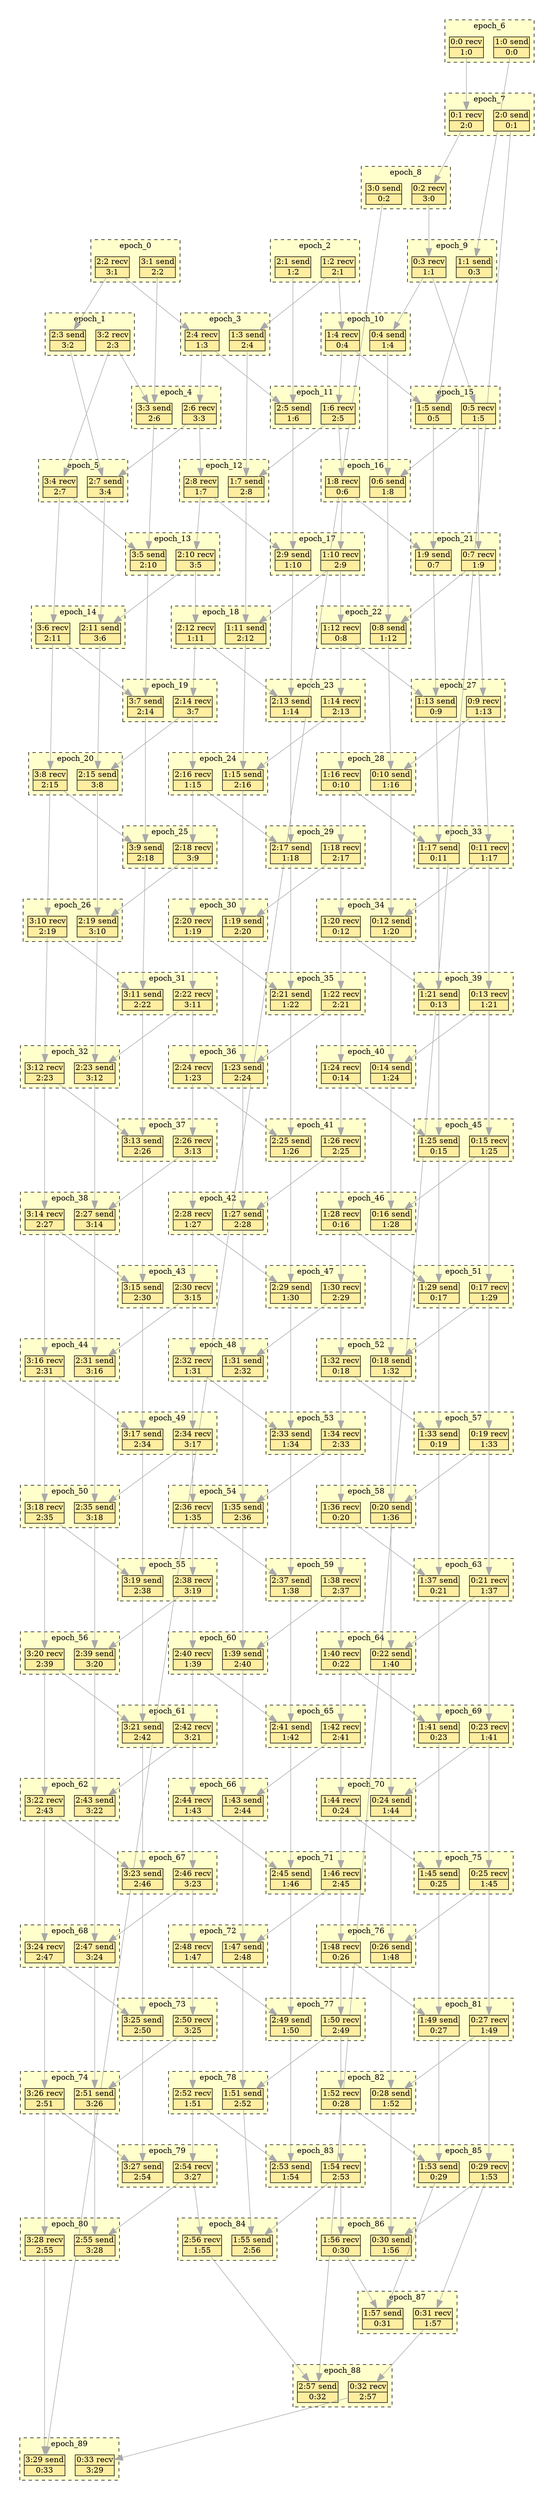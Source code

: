 digraph{node[shape=none margin=0 style=filled colorscheme=ylorrd9 fillcolor=2];compound=true;splines=line;subgraph clusterdummy0_0{style=invis;subgraph clusterdummy0_1{style=invis;subgraph clusterdummy0_2{style=invis;subgraph cluster0{style=dashed;colorscheme=ylorrd9;bgcolor=1;edge[arrowhead=empty];label=epoch_0;94[label=<<table border="0" cellborder="0" cellspacing="0"><tr><td>2:2 recv</td></tr><hr/><tr><td> 3:1 </td></tr></table>>];151[label=<<table border="0" cellborder="0" cellspacing="0"><tr><td>3:1 send</td></tr><hr/><tr><td> 2:2 </td></tr></table>>];}}}}subgraph clusterdummy1_0{style=invis;subgraph clusterdummy1_1{style=invis;subgraph clusterdummy1_2{style=invis;subgraph cluster1{style=dashed;colorscheme=ylorrd9;bgcolor=1;edge[arrowhead=empty];label=epoch_1;95[label=<<table border="0" cellborder="0" cellspacing="0"><tr><td>2:3 send</td></tr><hr/><tr><td> 3:2 </td></tr></table>>];152[label=<<table border="0" cellborder="0" cellspacing="0"><tr><td>3:2 recv</td></tr><hr/><tr><td> 2:3 </td></tr></table>>];}}}}subgraph clusterdummy2_0{style=invis;subgraph clusterdummy2_1{style=invis;subgraph clusterdummy2_2{style=invis;subgraph cluster2{style=dashed;colorscheme=ylorrd9;bgcolor=1;edge[arrowhead=empty];label=epoch_2;36[label=<<table border="0" cellborder="0" cellspacing="0"><tr><td>1:2 recv</td></tr><hr/><tr><td> 2:1 </td></tr></table>>];93[label=<<table border="0" cellborder="0" cellspacing="0"><tr><td>2:1 send</td></tr><hr/><tr><td> 1:2 </td></tr></table>>];}}}}subgraph clusterdummy3_0{style=invis;subgraph clusterdummy3_1{style=invis;subgraph clusterdummy3_2{style=invis;subgraph cluster3{style=dashed;colorscheme=ylorrd9;bgcolor=1;edge[arrowhead=empty];label=epoch_3;37[label=<<table border="0" cellborder="0" cellspacing="0"><tr><td>1:3 send</td></tr><hr/><tr><td> 2:4 </td></tr></table>>];96[label=<<table border="0" cellborder="0" cellspacing="0"><tr><td>2:4 recv</td></tr><hr/><tr><td> 1:3 </td></tr></table>>];}}}}subgraph clusterdummy4_0{style=invis;subgraph clusterdummy4_1{style=invis;subgraph clusterdummy4_2{style=invis;subgraph cluster4{style=dashed;colorscheme=ylorrd9;bgcolor=1;edge[arrowhead=empty];label=epoch_4;98[label=<<table border="0" cellborder="0" cellspacing="0"><tr><td>2:6 recv</td></tr><hr/><tr><td> 3:3 </td></tr></table>>];153[label=<<table border="0" cellborder="0" cellspacing="0"><tr><td>3:3 send</td></tr><hr/><tr><td> 2:6 </td></tr></table>>];}}}}subgraph clusterdummy5_0{style=invis;subgraph clusterdummy5_1{style=invis;subgraph clusterdummy5_2{style=invis;subgraph cluster5{style=dashed;colorscheme=ylorrd9;bgcolor=1;edge[arrowhead=empty];label=epoch_5;99[label=<<table border="0" cellborder="0" cellspacing="0"><tr><td>2:7 send</td></tr><hr/><tr><td> 3:4 </td></tr></table>>];154[label=<<table border="0" cellborder="0" cellspacing="0"><tr><td>3:4 recv</td></tr><hr/><tr><td> 2:7 </td></tr></table>>];}}}}subgraph clusterdummy6_0{style=invis;subgraph clusterdummy6_1{style=invis;subgraph clusterdummy6_2{style=invis;subgraph cluster6{style=dashed;colorscheme=ylorrd9;bgcolor=1;edge[arrowhead=empty];label=epoch_6;0[label=<<table border="0" cellborder="0" cellspacing="0"><tr><td>0:0 recv</td></tr><hr/><tr><td> 1:0 </td></tr></table>>];34[label=<<table border="0" cellborder="0" cellspacing="0"><tr><td>1:0 send</td></tr><hr/><tr><td> 0:0 </td></tr></table>>];}}}}subgraph clusterdummy7_0{style=invis;subgraph clusterdummy7_1{style=invis;subgraph clusterdummy7_2{style=invis;subgraph cluster7{style=dashed;colorscheme=ylorrd9;bgcolor=1;edge[arrowhead=empty];label=epoch_7;1[label=<<table border="0" cellborder="0" cellspacing="0"><tr><td>0:1 recv</td></tr><hr/><tr><td> 2:0 </td></tr></table>>];92[label=<<table border="0" cellborder="0" cellspacing="0"><tr><td>2:0 send</td></tr><hr/><tr><td> 0:1 </td></tr></table>>];}}}}subgraph clusterdummy8_0{style=invis;subgraph clusterdummy8_1{style=invis;subgraph clusterdummy8_2{style=invis;subgraph cluster8{style=dashed;colorscheme=ylorrd9;bgcolor=1;edge[arrowhead=empty];label=epoch_8;2[label=<<table border="0" cellborder="0" cellspacing="0"><tr><td>0:2 recv</td></tr><hr/><tr><td> 3:0 </td></tr></table>>];150[label=<<table border="0" cellborder="0" cellspacing="0"><tr><td>3:0 send</td></tr><hr/><tr><td> 0:2 </td></tr></table>>];}}}}subgraph clusterdummy9_0{style=invis;subgraph clusterdummy9_1{style=invis;subgraph clusterdummy9_2{style=invis;subgraph cluster9{style=dashed;colorscheme=ylorrd9;bgcolor=1;edge[arrowhead=empty];label=epoch_9;3[label=<<table border="0" cellborder="0" cellspacing="0"><tr><td>0:3 recv</td></tr><hr/><tr><td> 1:1 </td></tr></table>>];35[label=<<table border="0" cellborder="0" cellspacing="0"><tr><td>1:1 send</td></tr><hr/><tr><td> 0:3 </td></tr></table>>];}}}}subgraph clusterdummy10_0{style=invis;subgraph clusterdummy10_1{style=invis;subgraph clusterdummy10_2{style=invis;subgraph cluster10{style=dashed;colorscheme=ylorrd9;bgcolor=1;edge[arrowhead=empty];label=epoch_10;4[label=<<table border="0" cellborder="0" cellspacing="0"><tr><td>0:4 send</td></tr><hr/><tr><td> 1:4 </td></tr></table>>];38[label=<<table border="0" cellborder="0" cellspacing="0"><tr><td>1:4 recv</td></tr><hr/><tr><td> 0:4 </td></tr></table>>];}}}}subgraph clusterdummy11_0{style=invis;subgraph clusterdummy11_1{style=invis;subgraph clusterdummy11_2{style=invis;subgraph cluster11{style=dashed;colorscheme=ylorrd9;bgcolor=1;edge[arrowhead=empty];label=epoch_11;40[label=<<table border="0" cellborder="0" cellspacing="0"><tr><td>1:6 recv</td></tr><hr/><tr><td> 2:5 </td></tr></table>>];97[label=<<table border="0" cellborder="0" cellspacing="0"><tr><td>2:5 send</td></tr><hr/><tr><td> 1:6 </td></tr></table>>];}}}}subgraph clusterdummy12_0{style=invis;subgraph clusterdummy12_1{style=invis;subgraph clusterdummy12_2{style=invis;subgraph cluster12{style=dashed;colorscheme=ylorrd9;bgcolor=1;edge[arrowhead=empty];label=epoch_12;41[label=<<table border="0" cellborder="0" cellspacing="0"><tr><td>1:7 send</td></tr><hr/><tr><td> 2:8 </td></tr></table>>];100[label=<<table border="0" cellborder="0" cellspacing="0"><tr><td>2:8 recv</td></tr><hr/><tr><td> 1:7 </td></tr></table>>];}}}}subgraph clusterdummy13_0{style=invis;subgraph clusterdummy13_1{style=invis;subgraph clusterdummy13_2{style=invis;subgraph cluster13{style=dashed;colorscheme=ylorrd9;bgcolor=1;edge[arrowhead=empty];label=epoch_13;102[label=<<table border="0" cellborder="0" cellspacing="0"><tr><td>2:10 recv</td></tr><hr/><tr><td> 3:5 </td></tr></table>>];155[label=<<table border="0" cellborder="0" cellspacing="0"><tr><td>3:5 send</td></tr><hr/><tr><td> 2:10 </td></tr></table>>];}}}}subgraph clusterdummy14_0{style=invis;subgraph clusterdummy14_1{style=invis;subgraph clusterdummy14_2{style=invis;subgraph cluster14{style=dashed;colorscheme=ylorrd9;bgcolor=1;edge[arrowhead=empty];label=epoch_14;103[label=<<table border="0" cellborder="0" cellspacing="0"><tr><td>2:11 send</td></tr><hr/><tr><td> 3:6 </td></tr></table>>];156[label=<<table border="0" cellborder="0" cellspacing="0"><tr><td>3:6 recv</td></tr><hr/><tr><td> 2:11 </td></tr></table>>];}}}}subgraph clusterdummy15_0{style=invis;subgraph clusterdummy15_1{style=invis;subgraph clusterdummy15_2{style=invis;subgraph cluster15{style=dashed;colorscheme=ylorrd9;bgcolor=1;edge[arrowhead=empty];label=epoch_15;5[label=<<table border="0" cellborder="0" cellspacing="0"><tr><td>0:5 recv</td></tr><hr/><tr><td> 1:5 </td></tr></table>>];39[label=<<table border="0" cellborder="0" cellspacing="0"><tr><td>1:5 send</td></tr><hr/><tr><td> 0:5 </td></tr></table>>];}}}}subgraph clusterdummy16_0{style=invis;subgraph clusterdummy16_1{style=invis;subgraph clusterdummy16_2{style=invis;subgraph cluster16{style=dashed;colorscheme=ylorrd9;bgcolor=1;edge[arrowhead=empty];label=epoch_16;6[label=<<table border="0" cellborder="0" cellspacing="0"><tr><td>0:6 send</td></tr><hr/><tr><td> 1:8 </td></tr></table>>];42[label=<<table border="0" cellborder="0" cellspacing="0"><tr><td>1:8 recv</td></tr><hr/><tr><td> 0:6 </td></tr></table>>];}}}}subgraph clusterdummy17_0{style=invis;subgraph clusterdummy17_1{style=invis;subgraph clusterdummy17_2{style=invis;subgraph cluster17{style=dashed;colorscheme=ylorrd9;bgcolor=1;edge[arrowhead=empty];label=epoch_17;44[label=<<table border="0" cellborder="0" cellspacing="0"><tr><td>1:10 recv</td></tr><hr/><tr><td> 2:9 </td></tr></table>>];101[label=<<table border="0" cellborder="0" cellspacing="0"><tr><td>2:9 send</td></tr><hr/><tr><td> 1:10 </td></tr></table>>];}}}}subgraph clusterdummy18_0{style=invis;subgraph clusterdummy18_1{style=invis;subgraph clusterdummy18_2{style=invis;subgraph cluster18{style=dashed;colorscheme=ylorrd9;bgcolor=1;edge[arrowhead=empty];label=epoch_18;45[label=<<table border="0" cellborder="0" cellspacing="0"><tr><td>1:11 send</td></tr><hr/><tr><td> 2:12 </td></tr></table>>];104[label=<<table border="0" cellborder="0" cellspacing="0"><tr><td>2:12 recv</td></tr><hr/><tr><td> 1:11 </td></tr></table>>];}}}}subgraph clusterdummy19_0{style=invis;subgraph clusterdummy19_1{style=invis;subgraph clusterdummy19_2{style=invis;subgraph cluster19{style=dashed;colorscheme=ylorrd9;bgcolor=1;edge[arrowhead=empty];label=epoch_19;106[label=<<table border="0" cellborder="0" cellspacing="0"><tr><td>2:14 recv</td></tr><hr/><tr><td> 3:7 </td></tr></table>>];157[label=<<table border="0" cellborder="0" cellspacing="0"><tr><td>3:7 send</td></tr><hr/><tr><td> 2:14 </td></tr></table>>];}}}}subgraph clusterdummy20_0{style=invis;subgraph clusterdummy20_1{style=invis;subgraph clusterdummy20_2{style=invis;subgraph cluster20{style=dashed;colorscheme=ylorrd9;bgcolor=1;edge[arrowhead=empty];label=epoch_20;107[label=<<table border="0" cellborder="0" cellspacing="0"><tr><td>2:15 send</td></tr><hr/><tr><td> 3:8 </td></tr></table>>];158[label=<<table border="0" cellborder="0" cellspacing="0"><tr><td>3:8 recv</td></tr><hr/><tr><td> 2:15 </td></tr></table>>];}}}}subgraph clusterdummy21_0{style=invis;subgraph clusterdummy21_1{style=invis;subgraph clusterdummy21_2{style=invis;subgraph cluster21{style=dashed;colorscheme=ylorrd9;bgcolor=1;edge[arrowhead=empty];label=epoch_21;7[label=<<table border="0" cellborder="0" cellspacing="0"><tr><td>0:7 recv</td></tr><hr/><tr><td> 1:9 </td></tr></table>>];43[label=<<table border="0" cellborder="0" cellspacing="0"><tr><td>1:9 send</td></tr><hr/><tr><td> 0:7 </td></tr></table>>];}}}}subgraph clusterdummy22_0{style=invis;subgraph clusterdummy22_1{style=invis;subgraph clusterdummy22_2{style=invis;subgraph cluster22{style=dashed;colorscheme=ylorrd9;bgcolor=1;edge[arrowhead=empty];label=epoch_22;8[label=<<table border="0" cellborder="0" cellspacing="0"><tr><td>0:8 send</td></tr><hr/><tr><td> 1:12 </td></tr></table>>];46[label=<<table border="0" cellborder="0" cellspacing="0"><tr><td>1:12 recv</td></tr><hr/><tr><td> 0:8 </td></tr></table>>];}}}}subgraph clusterdummy23_0{style=invis;subgraph clusterdummy23_1{style=invis;subgraph clusterdummy23_2{style=invis;subgraph cluster23{style=dashed;colorscheme=ylorrd9;bgcolor=1;edge[arrowhead=empty];label=epoch_23;48[label=<<table border="0" cellborder="0" cellspacing="0"><tr><td>1:14 recv</td></tr><hr/><tr><td> 2:13 </td></tr></table>>];105[label=<<table border="0" cellborder="0" cellspacing="0"><tr><td>2:13 send</td></tr><hr/><tr><td> 1:14 </td></tr></table>>];}}}}subgraph clusterdummy24_0{style=invis;subgraph clusterdummy24_1{style=invis;subgraph clusterdummy24_2{style=invis;subgraph cluster24{style=dashed;colorscheme=ylorrd9;bgcolor=1;edge[arrowhead=empty];label=epoch_24;49[label=<<table border="0" cellborder="0" cellspacing="0"><tr><td>1:15 send</td></tr><hr/><tr><td> 2:16 </td></tr></table>>];108[label=<<table border="0" cellborder="0" cellspacing="0"><tr><td>2:16 recv</td></tr><hr/><tr><td> 1:15 </td></tr></table>>];}}}}subgraph clusterdummy25_0{style=invis;subgraph clusterdummy25_1{style=invis;subgraph clusterdummy25_2{style=invis;subgraph cluster25{style=dashed;colorscheme=ylorrd9;bgcolor=1;edge[arrowhead=empty];label=epoch_25;110[label=<<table border="0" cellborder="0" cellspacing="0"><tr><td>2:18 recv</td></tr><hr/><tr><td> 3:9 </td></tr></table>>];159[label=<<table border="0" cellborder="0" cellspacing="0"><tr><td>3:9 send</td></tr><hr/><tr><td> 2:18 </td></tr></table>>];}}}}subgraph clusterdummy26_0{style=invis;subgraph clusterdummy26_1{style=invis;subgraph clusterdummy26_2{style=invis;subgraph cluster26{style=dashed;colorscheme=ylorrd9;bgcolor=1;edge[arrowhead=empty];label=epoch_26;111[label=<<table border="0" cellborder="0" cellspacing="0"><tr><td>2:19 send</td></tr><hr/><tr><td> 3:10 </td></tr></table>>];160[label=<<table border="0" cellborder="0" cellspacing="0"><tr><td>3:10 recv</td></tr><hr/><tr><td> 2:19 </td></tr></table>>];}}}}subgraph clusterdummy27_0{style=invis;subgraph clusterdummy27_1{style=invis;subgraph clusterdummy27_2{style=invis;subgraph cluster27{style=dashed;colorscheme=ylorrd9;bgcolor=1;edge[arrowhead=empty];label=epoch_27;9[label=<<table border="0" cellborder="0" cellspacing="0"><tr><td>0:9 recv</td></tr><hr/><tr><td> 1:13 </td></tr></table>>];47[label=<<table border="0" cellborder="0" cellspacing="0"><tr><td>1:13 send</td></tr><hr/><tr><td> 0:9 </td></tr></table>>];}}}}subgraph clusterdummy28_0{style=invis;subgraph clusterdummy28_1{style=invis;subgraph clusterdummy28_2{style=invis;subgraph cluster28{style=dashed;colorscheme=ylorrd9;bgcolor=1;edge[arrowhead=empty];label=epoch_28;10[label=<<table border="0" cellborder="0" cellspacing="0"><tr><td>0:10 send</td></tr><hr/><tr><td> 1:16 </td></tr></table>>];50[label=<<table border="0" cellborder="0" cellspacing="0"><tr><td>1:16 recv</td></tr><hr/><tr><td> 0:10 </td></tr></table>>];}}}}subgraph clusterdummy29_0{style=invis;subgraph clusterdummy29_1{style=invis;subgraph clusterdummy29_2{style=invis;subgraph cluster29{style=dashed;colorscheme=ylorrd9;bgcolor=1;edge[arrowhead=empty];label=epoch_29;52[label=<<table border="0" cellborder="0" cellspacing="0"><tr><td>1:18 recv</td></tr><hr/><tr><td> 2:17 </td></tr></table>>];109[label=<<table border="0" cellborder="0" cellspacing="0"><tr><td>2:17 send</td></tr><hr/><tr><td> 1:18 </td></tr></table>>];}}}}subgraph clusterdummy30_0{style=invis;subgraph clusterdummy30_1{style=invis;subgraph clusterdummy30_2{style=invis;subgraph cluster30{style=dashed;colorscheme=ylorrd9;bgcolor=1;edge[arrowhead=empty];label=epoch_30;53[label=<<table border="0" cellborder="0" cellspacing="0"><tr><td>1:19 send</td></tr><hr/><tr><td> 2:20 </td></tr></table>>];112[label=<<table border="0" cellborder="0" cellspacing="0"><tr><td>2:20 recv</td></tr><hr/><tr><td> 1:19 </td></tr></table>>];}}}}subgraph clusterdummy31_0{style=invis;subgraph clusterdummy31_1{style=invis;subgraph clusterdummy31_2{style=invis;subgraph cluster31{style=dashed;colorscheme=ylorrd9;bgcolor=1;edge[arrowhead=empty];label=epoch_31;114[label=<<table border="0" cellborder="0" cellspacing="0"><tr><td>2:22 recv</td></tr><hr/><tr><td> 3:11 </td></tr></table>>];161[label=<<table border="0" cellborder="0" cellspacing="0"><tr><td>3:11 send</td></tr><hr/><tr><td> 2:22 </td></tr></table>>];}}}}subgraph clusterdummy32_0{style=invis;subgraph clusterdummy32_1{style=invis;subgraph clusterdummy32_2{style=invis;subgraph cluster32{style=dashed;colorscheme=ylorrd9;bgcolor=1;edge[arrowhead=empty];label=epoch_32;115[label=<<table border="0" cellborder="0" cellspacing="0"><tr><td>2:23 send</td></tr><hr/><tr><td> 3:12 </td></tr></table>>];162[label=<<table border="0" cellborder="0" cellspacing="0"><tr><td>3:12 recv</td></tr><hr/><tr><td> 2:23 </td></tr></table>>];}}}}subgraph clusterdummy33_0{style=invis;subgraph clusterdummy33_1{style=invis;subgraph clusterdummy33_2{style=invis;subgraph cluster33{style=dashed;colorscheme=ylorrd9;bgcolor=1;edge[arrowhead=empty];label=epoch_33;11[label=<<table border="0" cellborder="0" cellspacing="0"><tr><td>0:11 recv</td></tr><hr/><tr><td> 1:17 </td></tr></table>>];51[label=<<table border="0" cellborder="0" cellspacing="0"><tr><td>1:17 send</td></tr><hr/><tr><td> 0:11 </td></tr></table>>];}}}}subgraph clusterdummy34_0{style=invis;subgraph clusterdummy34_1{style=invis;subgraph clusterdummy34_2{style=invis;subgraph cluster34{style=dashed;colorscheme=ylorrd9;bgcolor=1;edge[arrowhead=empty];label=epoch_34;12[label=<<table border="0" cellborder="0" cellspacing="0"><tr><td>0:12 send</td></tr><hr/><tr><td> 1:20 </td></tr></table>>];54[label=<<table border="0" cellborder="0" cellspacing="0"><tr><td>1:20 recv</td></tr><hr/><tr><td> 0:12 </td></tr></table>>];}}}}subgraph clusterdummy35_0{style=invis;subgraph clusterdummy35_1{style=invis;subgraph clusterdummy35_2{style=invis;subgraph cluster35{style=dashed;colorscheme=ylorrd9;bgcolor=1;edge[arrowhead=empty];label=epoch_35;56[label=<<table border="0" cellborder="0" cellspacing="0"><tr><td>1:22 recv</td></tr><hr/><tr><td> 2:21 </td></tr></table>>];113[label=<<table border="0" cellborder="0" cellspacing="0"><tr><td>2:21 send</td></tr><hr/><tr><td> 1:22 </td></tr></table>>];}}}}subgraph clusterdummy36_0{style=invis;subgraph clusterdummy36_1{style=invis;subgraph clusterdummy36_2{style=invis;subgraph cluster36{style=dashed;colorscheme=ylorrd9;bgcolor=1;edge[arrowhead=empty];label=epoch_36;57[label=<<table border="0" cellborder="0" cellspacing="0"><tr><td>1:23 send</td></tr><hr/><tr><td> 2:24 </td></tr></table>>];116[label=<<table border="0" cellborder="0" cellspacing="0"><tr><td>2:24 recv</td></tr><hr/><tr><td> 1:23 </td></tr></table>>];}}}}subgraph clusterdummy37_0{style=invis;subgraph clusterdummy37_1{style=invis;subgraph clusterdummy37_2{style=invis;subgraph cluster37{style=dashed;colorscheme=ylorrd9;bgcolor=1;edge[arrowhead=empty];label=epoch_37;118[label=<<table border="0" cellborder="0" cellspacing="0"><tr><td>2:26 recv</td></tr><hr/><tr><td> 3:13 </td></tr></table>>];163[label=<<table border="0" cellborder="0" cellspacing="0"><tr><td>3:13 send</td></tr><hr/><tr><td> 2:26 </td></tr></table>>];}}}}subgraph clusterdummy38_0{style=invis;subgraph clusterdummy38_1{style=invis;subgraph clusterdummy38_2{style=invis;subgraph cluster38{style=dashed;colorscheme=ylorrd9;bgcolor=1;edge[arrowhead=empty];label=epoch_38;119[label=<<table border="0" cellborder="0" cellspacing="0"><tr><td>2:27 send</td></tr><hr/><tr><td> 3:14 </td></tr></table>>];164[label=<<table border="0" cellborder="0" cellspacing="0"><tr><td>3:14 recv</td></tr><hr/><tr><td> 2:27 </td></tr></table>>];}}}}subgraph clusterdummy39_0{style=invis;subgraph clusterdummy39_1{style=invis;subgraph clusterdummy39_2{style=invis;subgraph cluster39{style=dashed;colorscheme=ylorrd9;bgcolor=1;edge[arrowhead=empty];label=epoch_39;13[label=<<table border="0" cellborder="0" cellspacing="0"><tr><td>0:13 recv</td></tr><hr/><tr><td> 1:21 </td></tr></table>>];55[label=<<table border="0" cellborder="0" cellspacing="0"><tr><td>1:21 send</td></tr><hr/><tr><td> 0:13 </td></tr></table>>];}}}}subgraph clusterdummy40_0{style=invis;subgraph clusterdummy40_1{style=invis;subgraph clusterdummy40_2{style=invis;subgraph cluster40{style=dashed;colorscheme=ylorrd9;bgcolor=1;edge[arrowhead=empty];label=epoch_40;14[label=<<table border="0" cellborder="0" cellspacing="0"><tr><td>0:14 send</td></tr><hr/><tr><td> 1:24 </td></tr></table>>];58[label=<<table border="0" cellborder="0" cellspacing="0"><tr><td>1:24 recv</td></tr><hr/><tr><td> 0:14 </td></tr></table>>];}}}}subgraph clusterdummy41_0{style=invis;subgraph clusterdummy41_1{style=invis;subgraph clusterdummy41_2{style=invis;subgraph cluster41{style=dashed;colorscheme=ylorrd9;bgcolor=1;edge[arrowhead=empty];label=epoch_41;60[label=<<table border="0" cellborder="0" cellspacing="0"><tr><td>1:26 recv</td></tr><hr/><tr><td> 2:25 </td></tr></table>>];117[label=<<table border="0" cellborder="0" cellspacing="0"><tr><td>2:25 send</td></tr><hr/><tr><td> 1:26 </td></tr></table>>];}}}}subgraph clusterdummy42_0{style=invis;subgraph clusterdummy42_1{style=invis;subgraph clusterdummy42_2{style=invis;subgraph cluster42{style=dashed;colorscheme=ylorrd9;bgcolor=1;edge[arrowhead=empty];label=epoch_42;61[label=<<table border="0" cellborder="0" cellspacing="0"><tr><td>1:27 send</td></tr><hr/><tr><td> 2:28 </td></tr></table>>];120[label=<<table border="0" cellborder="0" cellspacing="0"><tr><td>2:28 recv</td></tr><hr/><tr><td> 1:27 </td></tr></table>>];}}}}subgraph clusterdummy43_0{style=invis;subgraph clusterdummy43_1{style=invis;subgraph clusterdummy43_2{style=invis;subgraph cluster43{style=dashed;colorscheme=ylorrd9;bgcolor=1;edge[arrowhead=empty];label=epoch_43;122[label=<<table border="0" cellborder="0" cellspacing="0"><tr><td>2:30 recv</td></tr><hr/><tr><td> 3:15 </td></tr></table>>];165[label=<<table border="0" cellborder="0" cellspacing="0"><tr><td>3:15 send</td></tr><hr/><tr><td> 2:30 </td></tr></table>>];}}}}subgraph clusterdummy44_0{style=invis;subgraph clusterdummy44_1{style=invis;subgraph clusterdummy44_2{style=invis;subgraph cluster44{style=dashed;colorscheme=ylorrd9;bgcolor=1;edge[arrowhead=empty];label=epoch_44;123[label=<<table border="0" cellborder="0" cellspacing="0"><tr><td>2:31 send</td></tr><hr/><tr><td> 3:16 </td></tr></table>>];166[label=<<table border="0" cellborder="0" cellspacing="0"><tr><td>3:16 recv</td></tr><hr/><tr><td> 2:31 </td></tr></table>>];}}}}subgraph clusterdummy45_0{style=invis;subgraph clusterdummy45_1{style=invis;subgraph clusterdummy45_2{style=invis;subgraph cluster45{style=dashed;colorscheme=ylorrd9;bgcolor=1;edge[arrowhead=empty];label=epoch_45;15[label=<<table border="0" cellborder="0" cellspacing="0"><tr><td>0:15 recv</td></tr><hr/><tr><td> 1:25 </td></tr></table>>];59[label=<<table border="0" cellborder="0" cellspacing="0"><tr><td>1:25 send</td></tr><hr/><tr><td> 0:15 </td></tr></table>>];}}}}subgraph clusterdummy46_0{style=invis;subgraph clusterdummy46_1{style=invis;subgraph clusterdummy46_2{style=invis;subgraph cluster46{style=dashed;colorscheme=ylorrd9;bgcolor=1;edge[arrowhead=empty];label=epoch_46;16[label=<<table border="0" cellborder="0" cellspacing="0"><tr><td>0:16 send</td></tr><hr/><tr><td> 1:28 </td></tr></table>>];62[label=<<table border="0" cellborder="0" cellspacing="0"><tr><td>1:28 recv</td></tr><hr/><tr><td> 0:16 </td></tr></table>>];}}}}subgraph clusterdummy47_0{style=invis;subgraph clusterdummy47_1{style=invis;subgraph clusterdummy47_2{style=invis;subgraph cluster47{style=dashed;colorscheme=ylorrd9;bgcolor=1;edge[arrowhead=empty];label=epoch_47;64[label=<<table border="0" cellborder="0" cellspacing="0"><tr><td>1:30 recv</td></tr><hr/><tr><td> 2:29 </td></tr></table>>];121[label=<<table border="0" cellborder="0" cellspacing="0"><tr><td>2:29 send</td></tr><hr/><tr><td> 1:30 </td></tr></table>>];}}}}subgraph clusterdummy48_0{style=invis;subgraph clusterdummy48_1{style=invis;subgraph clusterdummy48_2{style=invis;subgraph cluster48{style=dashed;colorscheme=ylorrd9;bgcolor=1;edge[arrowhead=empty];label=epoch_48;65[label=<<table border="0" cellborder="0" cellspacing="0"><tr><td>1:31 send</td></tr><hr/><tr><td> 2:32 </td></tr></table>>];124[label=<<table border="0" cellborder="0" cellspacing="0"><tr><td>2:32 recv</td></tr><hr/><tr><td> 1:31 </td></tr></table>>];}}}}subgraph clusterdummy49_0{style=invis;subgraph clusterdummy49_1{style=invis;subgraph clusterdummy49_2{style=invis;subgraph cluster49{style=dashed;colorscheme=ylorrd9;bgcolor=1;edge[arrowhead=empty];label=epoch_49;126[label=<<table border="0" cellborder="0" cellspacing="0"><tr><td>2:34 recv</td></tr><hr/><tr><td> 3:17 </td></tr></table>>];167[label=<<table border="0" cellborder="0" cellspacing="0"><tr><td>3:17 send</td></tr><hr/><tr><td> 2:34 </td></tr></table>>];}}}}subgraph clusterdummy50_0{style=invis;subgraph clusterdummy50_1{style=invis;subgraph clusterdummy50_2{style=invis;subgraph cluster50{style=dashed;colorscheme=ylorrd9;bgcolor=1;edge[arrowhead=empty];label=epoch_50;127[label=<<table border="0" cellborder="0" cellspacing="0"><tr><td>2:35 send</td></tr><hr/><tr><td> 3:18 </td></tr></table>>];168[label=<<table border="0" cellborder="0" cellspacing="0"><tr><td>3:18 recv</td></tr><hr/><tr><td> 2:35 </td></tr></table>>];}}}}subgraph clusterdummy51_0{style=invis;subgraph clusterdummy51_1{style=invis;subgraph clusterdummy51_2{style=invis;subgraph cluster51{style=dashed;colorscheme=ylorrd9;bgcolor=1;edge[arrowhead=empty];label=epoch_51;17[label=<<table border="0" cellborder="0" cellspacing="0"><tr><td>0:17 recv</td></tr><hr/><tr><td> 1:29 </td></tr></table>>];63[label=<<table border="0" cellborder="0" cellspacing="0"><tr><td>1:29 send</td></tr><hr/><tr><td> 0:17 </td></tr></table>>];}}}}subgraph clusterdummy52_0{style=invis;subgraph clusterdummy52_1{style=invis;subgraph clusterdummy52_2{style=invis;subgraph cluster52{style=dashed;colorscheme=ylorrd9;bgcolor=1;edge[arrowhead=empty];label=epoch_52;18[label=<<table border="0" cellborder="0" cellspacing="0"><tr><td>0:18 send</td></tr><hr/><tr><td> 1:32 </td></tr></table>>];66[label=<<table border="0" cellborder="0" cellspacing="0"><tr><td>1:32 recv</td></tr><hr/><tr><td> 0:18 </td></tr></table>>];}}}}subgraph clusterdummy53_0{style=invis;subgraph clusterdummy53_1{style=invis;subgraph clusterdummy53_2{style=invis;subgraph cluster53{style=dashed;colorscheme=ylorrd9;bgcolor=1;edge[arrowhead=empty];label=epoch_53;68[label=<<table border="0" cellborder="0" cellspacing="0"><tr><td>1:34 recv</td></tr><hr/><tr><td> 2:33 </td></tr></table>>];125[label=<<table border="0" cellborder="0" cellspacing="0"><tr><td>2:33 send</td></tr><hr/><tr><td> 1:34 </td></tr></table>>];}}}}subgraph clusterdummy54_0{style=invis;subgraph clusterdummy54_1{style=invis;subgraph clusterdummy54_2{style=invis;subgraph cluster54{style=dashed;colorscheme=ylorrd9;bgcolor=1;edge[arrowhead=empty];label=epoch_54;69[label=<<table border="0" cellborder="0" cellspacing="0"><tr><td>1:35 send</td></tr><hr/><tr><td> 2:36 </td></tr></table>>];128[label=<<table border="0" cellborder="0" cellspacing="0"><tr><td>2:36 recv</td></tr><hr/><tr><td> 1:35 </td></tr></table>>];}}}}subgraph clusterdummy55_0{style=invis;subgraph clusterdummy55_1{style=invis;subgraph clusterdummy55_2{style=invis;subgraph cluster55{style=dashed;colorscheme=ylorrd9;bgcolor=1;edge[arrowhead=empty];label=epoch_55;130[label=<<table border="0" cellborder="0" cellspacing="0"><tr><td>2:38 recv</td></tr><hr/><tr><td> 3:19 </td></tr></table>>];169[label=<<table border="0" cellborder="0" cellspacing="0"><tr><td>3:19 send</td></tr><hr/><tr><td> 2:38 </td></tr></table>>];}}}}subgraph clusterdummy56_0{style=invis;subgraph clusterdummy56_1{style=invis;subgraph clusterdummy56_2{style=invis;subgraph cluster56{style=dashed;colorscheme=ylorrd9;bgcolor=1;edge[arrowhead=empty];label=epoch_56;131[label=<<table border="0" cellborder="0" cellspacing="0"><tr><td>2:39 send</td></tr><hr/><tr><td> 3:20 </td></tr></table>>];170[label=<<table border="0" cellborder="0" cellspacing="0"><tr><td>3:20 recv</td></tr><hr/><tr><td> 2:39 </td></tr></table>>];}}}}subgraph clusterdummy57_0{style=invis;subgraph clusterdummy57_1{style=invis;subgraph clusterdummy57_2{style=invis;subgraph cluster57{style=dashed;colorscheme=ylorrd9;bgcolor=1;edge[arrowhead=empty];label=epoch_57;19[label=<<table border="0" cellborder="0" cellspacing="0"><tr><td>0:19 recv</td></tr><hr/><tr><td> 1:33 </td></tr></table>>];67[label=<<table border="0" cellborder="0" cellspacing="0"><tr><td>1:33 send</td></tr><hr/><tr><td> 0:19 </td></tr></table>>];}}}}subgraph clusterdummy58_0{style=invis;subgraph clusterdummy58_1{style=invis;subgraph clusterdummy58_2{style=invis;subgraph cluster58{style=dashed;colorscheme=ylorrd9;bgcolor=1;edge[arrowhead=empty];label=epoch_58;20[label=<<table border="0" cellborder="0" cellspacing="0"><tr><td>0:20 send</td></tr><hr/><tr><td> 1:36 </td></tr></table>>];70[label=<<table border="0" cellborder="0" cellspacing="0"><tr><td>1:36 recv</td></tr><hr/><tr><td> 0:20 </td></tr></table>>];}}}}subgraph clusterdummy59_0{style=invis;subgraph clusterdummy59_1{style=invis;subgraph clusterdummy59_2{style=invis;subgraph cluster59{style=dashed;colorscheme=ylorrd9;bgcolor=1;edge[arrowhead=empty];label=epoch_59;72[label=<<table border="0" cellborder="0" cellspacing="0"><tr><td>1:38 recv</td></tr><hr/><tr><td> 2:37 </td></tr></table>>];129[label=<<table border="0" cellborder="0" cellspacing="0"><tr><td>2:37 send</td></tr><hr/><tr><td> 1:38 </td></tr></table>>];}}}}subgraph clusterdummy60_0{style=invis;subgraph clusterdummy60_1{style=invis;subgraph clusterdummy60_2{style=invis;subgraph cluster60{style=dashed;colorscheme=ylorrd9;bgcolor=1;edge[arrowhead=empty];label=epoch_60;73[label=<<table border="0" cellborder="0" cellspacing="0"><tr><td>1:39 send</td></tr><hr/><tr><td> 2:40 </td></tr></table>>];132[label=<<table border="0" cellborder="0" cellspacing="0"><tr><td>2:40 recv</td></tr><hr/><tr><td> 1:39 </td></tr></table>>];}}}}subgraph clusterdummy61_0{style=invis;subgraph clusterdummy61_1{style=invis;subgraph clusterdummy61_2{style=invis;subgraph cluster61{style=dashed;colorscheme=ylorrd9;bgcolor=1;edge[arrowhead=empty];label=epoch_61;134[label=<<table border="0" cellborder="0" cellspacing="0"><tr><td>2:42 recv</td></tr><hr/><tr><td> 3:21 </td></tr></table>>];171[label=<<table border="0" cellborder="0" cellspacing="0"><tr><td>3:21 send</td></tr><hr/><tr><td> 2:42 </td></tr></table>>];}}}}subgraph clusterdummy62_0{style=invis;subgraph clusterdummy62_1{style=invis;subgraph clusterdummy62_2{style=invis;subgraph cluster62{style=dashed;colorscheme=ylorrd9;bgcolor=1;edge[arrowhead=empty];label=epoch_62;135[label=<<table border="0" cellborder="0" cellspacing="0"><tr><td>2:43 send</td></tr><hr/><tr><td> 3:22 </td></tr></table>>];172[label=<<table border="0" cellborder="0" cellspacing="0"><tr><td>3:22 recv</td></tr><hr/><tr><td> 2:43 </td></tr></table>>];}}}}subgraph clusterdummy63_0{style=invis;subgraph clusterdummy63_1{style=invis;subgraph clusterdummy63_2{style=invis;subgraph cluster63{style=dashed;colorscheme=ylorrd9;bgcolor=1;edge[arrowhead=empty];label=epoch_63;21[label=<<table border="0" cellborder="0" cellspacing="0"><tr><td>0:21 recv</td></tr><hr/><tr><td> 1:37 </td></tr></table>>];71[label=<<table border="0" cellborder="0" cellspacing="0"><tr><td>1:37 send</td></tr><hr/><tr><td> 0:21 </td></tr></table>>];}}}}subgraph clusterdummy64_0{style=invis;subgraph clusterdummy64_1{style=invis;subgraph clusterdummy64_2{style=invis;subgraph cluster64{style=dashed;colorscheme=ylorrd9;bgcolor=1;edge[arrowhead=empty];label=epoch_64;22[label=<<table border="0" cellborder="0" cellspacing="0"><tr><td>0:22 send</td></tr><hr/><tr><td> 1:40 </td></tr></table>>];74[label=<<table border="0" cellborder="0" cellspacing="0"><tr><td>1:40 recv</td></tr><hr/><tr><td> 0:22 </td></tr></table>>];}}}}subgraph clusterdummy65_0{style=invis;subgraph clusterdummy65_1{style=invis;subgraph clusterdummy65_2{style=invis;subgraph cluster65{style=dashed;colorscheme=ylorrd9;bgcolor=1;edge[arrowhead=empty];label=epoch_65;76[label=<<table border="0" cellborder="0" cellspacing="0"><tr><td>1:42 recv</td></tr><hr/><tr><td> 2:41 </td></tr></table>>];133[label=<<table border="0" cellborder="0" cellspacing="0"><tr><td>2:41 send</td></tr><hr/><tr><td> 1:42 </td></tr></table>>];}}}}subgraph clusterdummy66_0{style=invis;subgraph clusterdummy66_1{style=invis;subgraph clusterdummy66_2{style=invis;subgraph cluster66{style=dashed;colorscheme=ylorrd9;bgcolor=1;edge[arrowhead=empty];label=epoch_66;77[label=<<table border="0" cellborder="0" cellspacing="0"><tr><td>1:43 send</td></tr><hr/><tr><td> 2:44 </td></tr></table>>];136[label=<<table border="0" cellborder="0" cellspacing="0"><tr><td>2:44 recv</td></tr><hr/><tr><td> 1:43 </td></tr></table>>];}}}}subgraph clusterdummy67_0{style=invis;subgraph clusterdummy67_1{style=invis;subgraph clusterdummy67_2{style=invis;subgraph cluster67{style=dashed;colorscheme=ylorrd9;bgcolor=1;edge[arrowhead=empty];label=epoch_67;138[label=<<table border="0" cellborder="0" cellspacing="0"><tr><td>2:46 recv</td></tr><hr/><tr><td> 3:23 </td></tr></table>>];173[label=<<table border="0" cellborder="0" cellspacing="0"><tr><td>3:23 send</td></tr><hr/><tr><td> 2:46 </td></tr></table>>];}}}}subgraph clusterdummy68_0{style=invis;subgraph clusterdummy68_1{style=invis;subgraph clusterdummy68_2{style=invis;subgraph cluster68{style=dashed;colorscheme=ylorrd9;bgcolor=1;edge[arrowhead=empty];label=epoch_68;139[label=<<table border="0" cellborder="0" cellspacing="0"><tr><td>2:47 send</td></tr><hr/><tr><td> 3:24 </td></tr></table>>];174[label=<<table border="0" cellborder="0" cellspacing="0"><tr><td>3:24 recv</td></tr><hr/><tr><td> 2:47 </td></tr></table>>];}}}}subgraph clusterdummy69_0{style=invis;subgraph clusterdummy69_1{style=invis;subgraph clusterdummy69_2{style=invis;subgraph cluster69{style=dashed;colorscheme=ylorrd9;bgcolor=1;edge[arrowhead=empty];label=epoch_69;23[label=<<table border="0" cellborder="0" cellspacing="0"><tr><td>0:23 recv</td></tr><hr/><tr><td> 1:41 </td></tr></table>>];75[label=<<table border="0" cellborder="0" cellspacing="0"><tr><td>1:41 send</td></tr><hr/><tr><td> 0:23 </td></tr></table>>];}}}}subgraph clusterdummy70_0{style=invis;subgraph clusterdummy70_1{style=invis;subgraph clusterdummy70_2{style=invis;subgraph cluster70{style=dashed;colorscheme=ylorrd9;bgcolor=1;edge[arrowhead=empty];label=epoch_70;24[label=<<table border="0" cellborder="0" cellspacing="0"><tr><td>0:24 send</td></tr><hr/><tr><td> 1:44 </td></tr></table>>];78[label=<<table border="0" cellborder="0" cellspacing="0"><tr><td>1:44 recv</td></tr><hr/><tr><td> 0:24 </td></tr></table>>];}}}}subgraph clusterdummy71_0{style=invis;subgraph clusterdummy71_1{style=invis;subgraph clusterdummy71_2{style=invis;subgraph cluster71{style=dashed;colorscheme=ylorrd9;bgcolor=1;edge[arrowhead=empty];label=epoch_71;80[label=<<table border="0" cellborder="0" cellspacing="0"><tr><td>1:46 recv</td></tr><hr/><tr><td> 2:45 </td></tr></table>>];137[label=<<table border="0" cellborder="0" cellspacing="0"><tr><td>2:45 send</td></tr><hr/><tr><td> 1:46 </td></tr></table>>];}}}}subgraph clusterdummy72_0{style=invis;subgraph clusterdummy72_1{style=invis;subgraph clusterdummy72_2{style=invis;subgraph cluster72{style=dashed;colorscheme=ylorrd9;bgcolor=1;edge[arrowhead=empty];label=epoch_72;81[label=<<table border="0" cellborder="0" cellspacing="0"><tr><td>1:47 send</td></tr><hr/><tr><td> 2:48 </td></tr></table>>];140[label=<<table border="0" cellborder="0" cellspacing="0"><tr><td>2:48 recv</td></tr><hr/><tr><td> 1:47 </td></tr></table>>];}}}}subgraph clusterdummy73_0{style=invis;subgraph clusterdummy73_1{style=invis;subgraph clusterdummy73_2{style=invis;subgraph cluster73{style=dashed;colorscheme=ylorrd9;bgcolor=1;edge[arrowhead=empty];label=epoch_73;142[label=<<table border="0" cellborder="0" cellspacing="0"><tr><td>2:50 recv</td></tr><hr/><tr><td> 3:25 </td></tr></table>>];175[label=<<table border="0" cellborder="0" cellspacing="0"><tr><td>3:25 send</td></tr><hr/><tr><td> 2:50 </td></tr></table>>];}}}}subgraph clusterdummy74_0{style=invis;subgraph clusterdummy74_1{style=invis;subgraph clusterdummy74_2{style=invis;subgraph cluster74{style=dashed;colorscheme=ylorrd9;bgcolor=1;edge[arrowhead=empty];label=epoch_74;143[label=<<table border="0" cellborder="0" cellspacing="0"><tr><td>2:51 send</td></tr><hr/><tr><td> 3:26 </td></tr></table>>];176[label=<<table border="0" cellborder="0" cellspacing="0"><tr><td>3:26 recv</td></tr><hr/><tr><td> 2:51 </td></tr></table>>];}}}}subgraph clusterdummy75_0{style=invis;subgraph clusterdummy75_1{style=invis;subgraph clusterdummy75_2{style=invis;subgraph cluster75{style=dashed;colorscheme=ylorrd9;bgcolor=1;edge[arrowhead=empty];label=epoch_75;25[label=<<table border="0" cellborder="0" cellspacing="0"><tr><td>0:25 recv</td></tr><hr/><tr><td> 1:45 </td></tr></table>>];79[label=<<table border="0" cellborder="0" cellspacing="0"><tr><td>1:45 send</td></tr><hr/><tr><td> 0:25 </td></tr></table>>];}}}}subgraph clusterdummy76_0{style=invis;subgraph clusterdummy76_1{style=invis;subgraph clusterdummy76_2{style=invis;subgraph cluster76{style=dashed;colorscheme=ylorrd9;bgcolor=1;edge[arrowhead=empty];label=epoch_76;26[label=<<table border="0" cellborder="0" cellspacing="0"><tr><td>0:26 send</td></tr><hr/><tr><td> 1:48 </td></tr></table>>];82[label=<<table border="0" cellborder="0" cellspacing="0"><tr><td>1:48 recv</td></tr><hr/><tr><td> 0:26 </td></tr></table>>];}}}}subgraph clusterdummy77_0{style=invis;subgraph clusterdummy77_1{style=invis;subgraph clusterdummy77_2{style=invis;subgraph cluster77{style=dashed;colorscheme=ylorrd9;bgcolor=1;edge[arrowhead=empty];label=epoch_77;84[label=<<table border="0" cellborder="0" cellspacing="0"><tr><td>1:50 recv</td></tr><hr/><tr><td> 2:49 </td></tr></table>>];141[label=<<table border="0" cellborder="0" cellspacing="0"><tr><td>2:49 send</td></tr><hr/><tr><td> 1:50 </td></tr></table>>];}}}}subgraph clusterdummy78_0{style=invis;subgraph clusterdummy78_1{style=invis;subgraph clusterdummy78_2{style=invis;subgraph cluster78{style=dashed;colorscheme=ylorrd9;bgcolor=1;edge[arrowhead=empty];label=epoch_78;85[label=<<table border="0" cellborder="0" cellspacing="0"><tr><td>1:51 send</td></tr><hr/><tr><td> 2:52 </td></tr></table>>];144[label=<<table border="0" cellborder="0" cellspacing="0"><tr><td>2:52 recv</td></tr><hr/><tr><td> 1:51 </td></tr></table>>];}}}}subgraph clusterdummy79_0{style=invis;subgraph clusterdummy79_1{style=invis;subgraph clusterdummy79_2{style=invis;subgraph cluster79{style=dashed;colorscheme=ylorrd9;bgcolor=1;edge[arrowhead=empty];label=epoch_79;146[label=<<table border="0" cellborder="0" cellspacing="0"><tr><td>2:54 recv</td></tr><hr/><tr><td> 3:27 </td></tr></table>>];177[label=<<table border="0" cellborder="0" cellspacing="0"><tr><td>3:27 send</td></tr><hr/><tr><td> 2:54 </td></tr></table>>];}}}}subgraph clusterdummy80_0{style=invis;subgraph clusterdummy80_1{style=invis;subgraph clusterdummy80_2{style=invis;subgraph cluster80{style=dashed;colorscheme=ylorrd9;bgcolor=1;edge[arrowhead=empty];label=epoch_80;147[label=<<table border="0" cellborder="0" cellspacing="0"><tr><td>2:55 send</td></tr><hr/><tr><td> 3:28 </td></tr></table>>];178[label=<<table border="0" cellborder="0" cellspacing="0"><tr><td>3:28 recv</td></tr><hr/><tr><td> 2:55 </td></tr></table>>];}}}}subgraph clusterdummy81_0{style=invis;subgraph clusterdummy81_1{style=invis;subgraph clusterdummy81_2{style=invis;subgraph cluster81{style=dashed;colorscheme=ylorrd9;bgcolor=1;edge[arrowhead=empty];label=epoch_81;27[label=<<table border="0" cellborder="0" cellspacing="0"><tr><td>0:27 recv</td></tr><hr/><tr><td> 1:49 </td></tr></table>>];83[label=<<table border="0" cellborder="0" cellspacing="0"><tr><td>1:49 send</td></tr><hr/><tr><td> 0:27 </td></tr></table>>];}}}}subgraph clusterdummy82_0{style=invis;subgraph clusterdummy82_1{style=invis;subgraph clusterdummy82_2{style=invis;subgraph cluster82{style=dashed;colorscheme=ylorrd9;bgcolor=1;edge[arrowhead=empty];label=epoch_82;28[label=<<table border="0" cellborder="0" cellspacing="0"><tr><td>0:28 send</td></tr><hr/><tr><td> 1:52 </td></tr></table>>];86[label=<<table border="0" cellborder="0" cellspacing="0"><tr><td>1:52 recv</td></tr><hr/><tr><td> 0:28 </td></tr></table>>];}}}}subgraph clusterdummy83_0{style=invis;subgraph clusterdummy83_1{style=invis;subgraph clusterdummy83_2{style=invis;subgraph cluster83{style=dashed;colorscheme=ylorrd9;bgcolor=1;edge[arrowhead=empty];label=epoch_83;88[label=<<table border="0" cellborder="0" cellspacing="0"><tr><td>1:54 recv</td></tr><hr/><tr><td> 2:53 </td></tr></table>>];145[label=<<table border="0" cellborder="0" cellspacing="0"><tr><td>2:53 send</td></tr><hr/><tr><td> 1:54 </td></tr></table>>];}}}}subgraph clusterdummy84_0{style=invis;subgraph clusterdummy84_1{style=invis;subgraph clusterdummy84_2{style=invis;subgraph cluster84{style=dashed;colorscheme=ylorrd9;bgcolor=1;edge[arrowhead=empty];label=epoch_84;89[label=<<table border="0" cellborder="0" cellspacing="0"><tr><td>1:55 send</td></tr><hr/><tr><td> 2:56 </td></tr></table>>];148[label=<<table border="0" cellborder="0" cellspacing="0"><tr><td>2:56 recv</td></tr><hr/><tr><td> 1:55 </td></tr></table>>];}}}}subgraph clusterdummy85_0{style=invis;subgraph clusterdummy85_1{style=invis;subgraph clusterdummy85_2{style=invis;subgraph cluster85{style=dashed;colorscheme=ylorrd9;bgcolor=1;edge[arrowhead=empty];label=epoch_85;29[label=<<table border="0" cellborder="0" cellspacing="0"><tr><td>0:29 recv</td></tr><hr/><tr><td> 1:53 </td></tr></table>>];87[label=<<table border="0" cellborder="0" cellspacing="0"><tr><td>1:53 send</td></tr><hr/><tr><td> 0:29 </td></tr></table>>];}}}}subgraph clusterdummy86_0{style=invis;subgraph clusterdummy86_1{style=invis;subgraph clusterdummy86_2{style=invis;subgraph cluster86{style=dashed;colorscheme=ylorrd9;bgcolor=1;edge[arrowhead=empty];label=epoch_86;30[label=<<table border="0" cellborder="0" cellspacing="0"><tr><td>0:30 send</td></tr><hr/><tr><td> 1:56 </td></tr></table>>];90[label=<<table border="0" cellborder="0" cellspacing="0"><tr><td>1:56 recv</td></tr><hr/><tr><td> 0:30 </td></tr></table>>];}}}}subgraph clusterdummy87_0{style=invis;subgraph clusterdummy87_1{style=invis;subgraph clusterdummy87_2{style=invis;subgraph cluster87{style=dashed;colorscheme=ylorrd9;bgcolor=1;edge[arrowhead=empty];label=epoch_87;31[label=<<table border="0" cellborder="0" cellspacing="0"><tr><td>0:31 recv</td></tr><hr/><tr><td> 1:57 </td></tr></table>>];91[label=<<table border="0" cellborder="0" cellspacing="0"><tr><td>1:57 send</td></tr><hr/><tr><td> 0:31 </td></tr></table>>];}}}}subgraph clusterdummy88_0{style=invis;subgraph clusterdummy88_1{style=invis;subgraph clusterdummy88_2{style=invis;subgraph cluster88{style=dashed;colorscheme=ylorrd9;bgcolor=1;edge[arrowhead=empty];label=epoch_88;32[label=<<table border="0" cellborder="0" cellspacing="0"><tr><td>0:32 recv</td></tr><hr/><tr><td> 2:57 </td></tr></table>>];149[label=<<table border="0" cellborder="0" cellspacing="0"><tr><td>2:57 send</td></tr><hr/><tr><td> 0:32 </td></tr></table>>];}}}}subgraph clusterdummy89_0{style=invis;subgraph clusterdummy89_1{style=invis;subgraph clusterdummy89_2{style=invis;subgraph cluster89{style=dashed;colorscheme=ylorrd9;bgcolor=1;edge[arrowhead=empty];label=epoch_89;33[label=<<table border="0" cellborder="0" cellspacing="0"><tr><td>0:33 recv</td></tr><hr/><tr><td> 3:29 </td></tr></table>>];179[label=<<table border="0" cellborder="0" cellspacing="0"><tr><td>3:29 send</td></tr><hr/><tr><td> 0:33 </td></tr></table>>];}}}}subgraph clusterdummy90_0{style=invis;subgraph clusterdummy90_1{style=invis;subgraph clusterdummy90_2{style=invis;subgraph cluster90{style=dashed;colorscheme=ylorrd9;bgcolor=1;edge[arrowhead=empty];label=epoch_90;}}}}subgraph{edge[color=darkgray arrowsize=1.5];0->1;1->2;2->3;3->4;3->5;5->6;4->6;5->7;7->8;6->8;7->9;9->10;8->10;9->11;11->12;10->12;11->13;13->14;12->14;13->15;15->16;14->16;15->17;17->18;16->18;17->19;19->20;18->20;19->21;21->22;20->22;21->23;23->24;22->24;23->25;25->26;24->26;25->27;27->28;26->28;27->29;29->30;28->30;29->31;31->32;32->33;34->35;36->37;36->38;38->39;35->39;38->40;40->41;37->41;40->42;42->43;39->43;42->44;44->45;41->45;44->46;46->47;43->47;46->48;48->49;45->49;48->50;50->51;47->51;50->52;52->53;49->53;52->54;54->55;51->55;54->56;56->57;53->57;56->58;58->59;55->59;58->60;60->61;57->61;60->62;62->63;59->63;62->64;64->65;61->65;64->66;66->67;63->67;66->68;68->69;65->69;68->70;70->71;67->71;70->72;72->73;69->73;72->74;74->75;71->75;74->76;76->77;73->77;76->78;78->79;75->79;78->80;80->81;77->81;80->82;82->83;79->83;82->84;84->85;81->85;84->86;86->87;83->87;86->88;88->89;85->89;88->90;90->91;87->91;94->95;94->96;96->97;93->97;96->98;98->99;95->99;98->100;100->101;97->101;100->102;102->103;99->103;102->104;104->105;101->105;104->106;106->107;103->107;106->108;108->109;105->109;108->110;110->111;107->111;110->112;112->113;109->113;112->114;114->115;111->115;114->116;116->117;113->117;116->118;118->119;115->119;118->120;120->121;117->121;120->122;122->123;119->123;122->124;124->125;121->125;124->126;126->127;123->127;126->128;128->129;125->129;128->130;130->131;127->131;130->132;132->133;129->133;132->134;134->135;131->135;134->136;136->137;133->137;136->138;138->139;135->139;138->140;140->141;137->141;140->142;142->143;139->143;142->144;144->145;141->145;144->146;146->147;143->147;146->148;148->149;92->149;152->153;151->153;152->154;154->155;153->155;154->156;156->157;155->157;156->158;158->159;157->159;158->160;160->161;159->161;160->162;162->163;161->163;162->164;164->165;163->165;164->166;166->167;165->167;166->168;168->169;167->169;168->170;170->171;169->171;170->172;172->173;171->173;172->174;174->175;173->175;174->176;176->177;175->177;176->178;178->179;150->179;}}